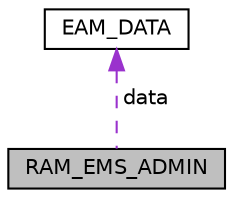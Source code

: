 digraph "RAM_EMS_ADMIN"
{
 // LATEX_PDF_SIZE
  edge [fontname="Helvetica",fontsize="10",labelfontname="Helvetica",labelfontsize="10"];
  node [fontname="Helvetica",fontsize="10",shape=record];
  Node1 [label="RAM_EMS_ADMIN",height=0.2,width=0.4,color="black", fillcolor="grey75", style="filled", fontcolor="black",tooltip="EMS Admin."];
  Node2 -> Node1 [dir="back",color="darkorchid3",fontsize="10",style="dashed",label=" data" ,fontname="Helvetica"];
  Node2 [label="EAM_DATA",height=0.2,width=0.4,color="black", fillcolor="white", style="filled",URL="$group___telephony.html#struct_e_a_m___d_a_t_a",tooltip="EMS Admin data."];
}
